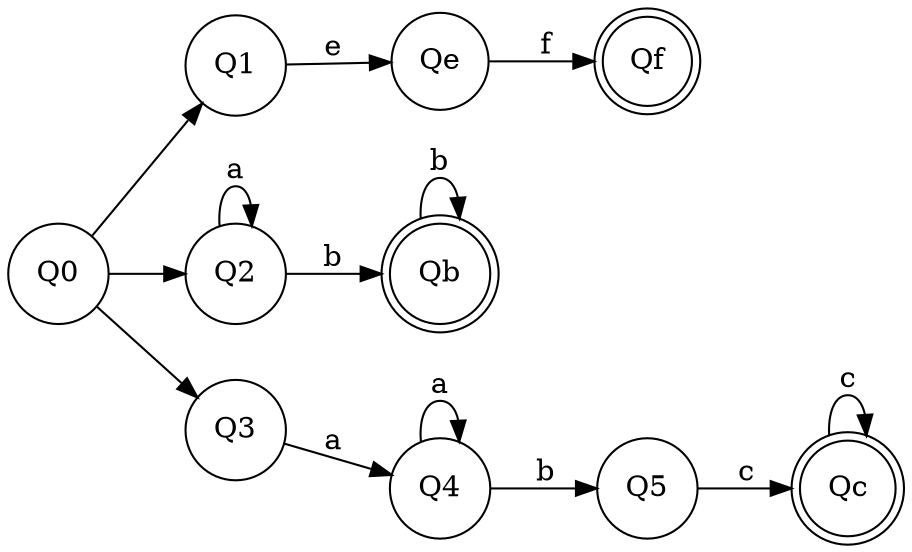 digraph Comp_HW1 {
	rankdir=LR;
	initialstate=Q0;
	node [shape = doublecircle]; Qf Qb Qc;
	node [shape = circle];
	Q0 -> Q1;
	Q0 -> Q2;
	Q0 -> Q3;
	Q1 -> Qe [ label = e ];
	Qe -> Qf [ label = f ];
	Q2 -> Q2 [ label = a ];
	Q2 -> Qb [ label = b ];
	Qb -> Qb [ label = b ];
	Q3 -> Q4 [ label = a ];
	Q4 -> Q4 [ label = a ];
	Q4 -> Q5 [ label = b ];
	Q5 -> Qc [ label = c ];
	Qc -> Qc [ label = c ];
}
